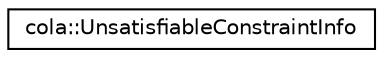 digraph "Graphical Class Hierarchy"
{
  edge [fontname="Helvetica",fontsize="10",labelfontname="Helvetica",labelfontsize="10"];
  node [fontname="Helvetica",fontsize="10",shape=record];
  rankdir="LR";
  Node0 [label="cola::UnsatisfiableConstraintInfo",height=0.2,width=0.4,color="black", fillcolor="white", style="filled",URL="$classcola_1_1UnsatisfiableConstraintInfo.html",tooltip="Info about constraints that could not be satisfied in gradient projection process. "];
}
